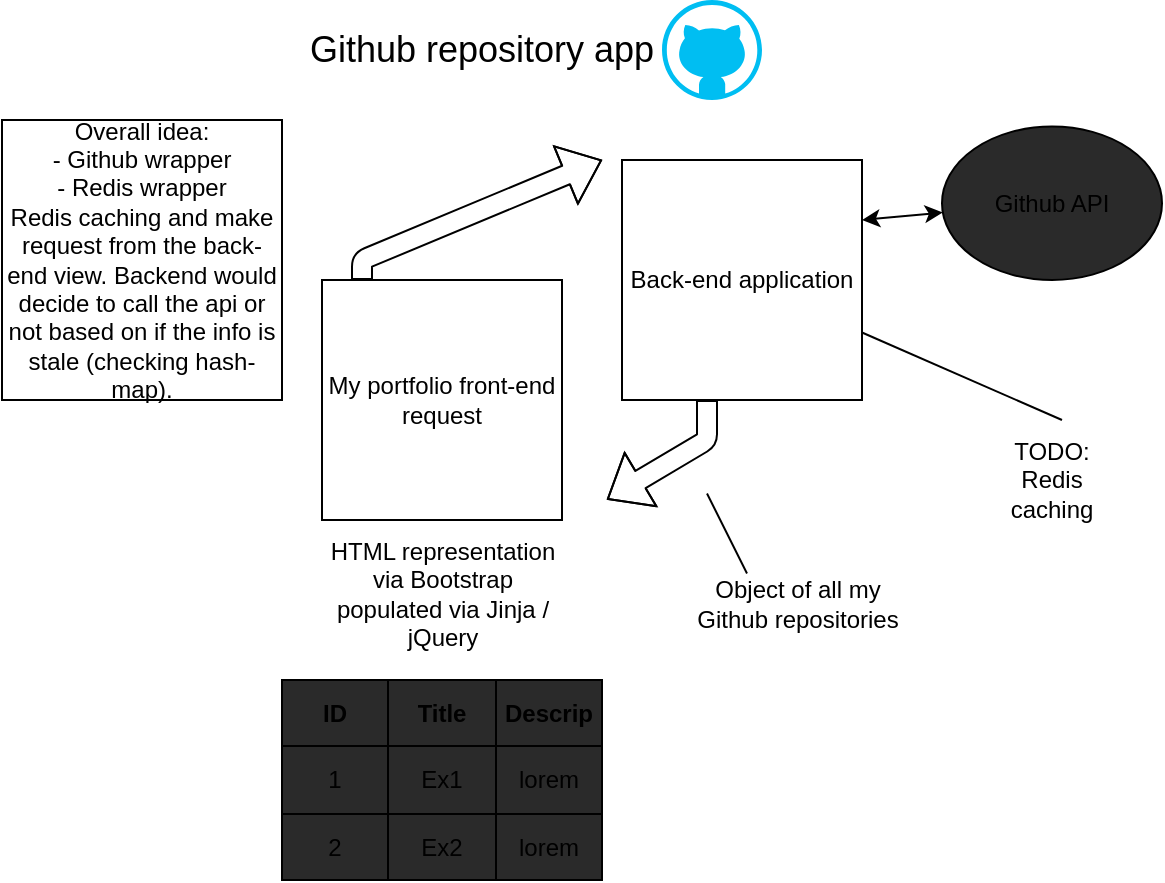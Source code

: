 <mxfile version="13.10.0" type="embed">
    <diagram id="hHw3kj73VTIjt5j4XbIy" name="Page-1">
        <mxGraphModel dx="1506" dy="432" grid="1" gridSize="10" guides="1" tooltips="1" connect="1" arrows="1" fold="1" page="1" pageScale="1" pageWidth="850" pageHeight="1100" math="0" shadow="0">
            <root>
                <mxCell id="0"/>
                <mxCell id="1" parent="0"/>
                <mxCell id="3" value="&lt;font style=&quot;font-size: 18px&quot;&gt;Github repository app&lt;/font&gt;" style="text;html=1;strokeColor=none;fillColor=none;align=center;verticalAlign=middle;whiteSpace=wrap;rounded=0;" parent="1" vertex="1">
                    <mxGeometry x="60" y="5" width="280" height="40" as="geometry"/>
                </mxCell>
                <mxCell id="4" value="" style="verticalLabelPosition=bottom;html=1;verticalAlign=top;align=center;strokeColor=none;fillColor=#00BEF2;shape=mxgraph.azure.github_code;pointerEvents=1;" parent="1" vertex="1">
                    <mxGeometry x="290" width="50" height="50" as="geometry"/>
                </mxCell>
                <mxCell id="5" value="My portfolio front-end request" style="whiteSpace=wrap;html=1;aspect=fixed;" parent="1" vertex="1">
                    <mxGeometry x="120" y="140" width="120" height="120" as="geometry"/>
                </mxCell>
                <mxCell id="6" value="" style="shape=flexArrow;endArrow=classic;html=1;" parent="1" edge="1">
                    <mxGeometry width="50" height="50" relative="1" as="geometry">
                        <mxPoint x="140" y="140" as="sourcePoint"/>
                        <mxPoint x="260" y="80" as="targetPoint"/>
                        <Array as="points">
                            <mxPoint x="140" y="130"/>
                        </Array>
                    </mxGeometry>
                </mxCell>
                <mxCell id="7" value="Back-end application&lt;br&gt;" style="whiteSpace=wrap;html=1;aspect=fixed;" parent="1" vertex="1">
                    <mxGeometry x="270" y="80" width="120" height="120" as="geometry"/>
                </mxCell>
                <mxCell id="22" value="" style="shape=flexArrow;endArrow=classic;html=1;" parent="1" edge="1">
                    <mxGeometry width="50" height="50" relative="1" as="geometry">
                        <mxPoint x="312.5" y="200" as="sourcePoint"/>
                        <mxPoint x="262.5" y="249.75" as="targetPoint"/>
                        <Array as="points">
                            <mxPoint x="312.5" y="220"/>
                        </Array>
                    </mxGeometry>
                </mxCell>
                <mxCell id="24" value="Object of all my Github repositories" style="text;html=1;strokeColor=none;fillColor=none;align=center;verticalAlign=middle;whiteSpace=wrap;rounded=0;" parent="1" vertex="1">
                    <mxGeometry x="302.5" y="276.75" width="110" height="50" as="geometry"/>
                </mxCell>
                <mxCell id="25" value="" style="endArrow=none;html=1;" parent="1" edge="1">
                    <mxGeometry width="50" height="50" relative="1" as="geometry">
                        <mxPoint x="332.5" y="286.75" as="sourcePoint"/>
                        <mxPoint x="312.5" y="246.75" as="targetPoint"/>
                    </mxGeometry>
                </mxCell>
                <mxCell id="27" value="HTML representation via Bootstrap populated via Jinja / jQuery" style="text;html=1;strokeColor=none;fillColor=none;align=center;verticalAlign=middle;whiteSpace=wrap;rounded=0;" parent="1" vertex="1">
                    <mxGeometry x="117.5" y="276.75" width="125" height="40" as="geometry"/>
                </mxCell>
                <mxCell id="28" value="Overall idea:&lt;br&gt;- Github wrapper&lt;br&gt;- Redis wrapper&lt;br&gt;Redis caching and make request from the back-end view. Backend would decide to call the api or not based on if the info is stale (checking hash-map)." style="whiteSpace=wrap;html=1;aspect=fixed;" parent="1" vertex="1">
                    <mxGeometry x="-40" y="60" width="140" height="140" as="geometry"/>
                </mxCell>
                <mxCell id="29" value="Github API" style="ellipse;whiteSpace=wrap;html=1;fillColor=#2A2A2A;" parent="1" vertex="1">
                    <mxGeometry x="430.0" y="63.25" width="110" height="76.75" as="geometry"/>
                </mxCell>
                <mxCell id="30" value="" style="endArrow=classic;startArrow=classic;html=1;exitX=1;exitY=0.25;exitDx=0;exitDy=0;" parent="1" source="7" target="29" edge="1">
                    <mxGeometry width="50" height="50" relative="1" as="geometry">
                        <mxPoint x="320.0" y="147.164" as="sourcePoint"/>
                        <mxPoint x="337.42" y="100" as="targetPoint"/>
                    </mxGeometry>
                </mxCell>
                <mxCell id="31" value="" style="shape=table;html=1;whiteSpace=wrap;startSize=0;container=1;collapsible=0;childLayout=tableLayout;fillColor=#2A2A2A;" parent="1" vertex="1">
                    <mxGeometry x="100" y="340" width="160" height="100" as="geometry"/>
                </mxCell>
                <mxCell id="32" value="" style="shape=partialRectangle;html=1;whiteSpace=wrap;collapsible=0;dropTarget=0;pointerEvents=0;fillColor=none;top=0;left=0;bottom=0;right=0;points=[[0,0.5],[1,0.5]];portConstraint=eastwest;" parent="31" vertex="1">
                    <mxGeometry width="160" height="33" as="geometry"/>
                </mxCell>
                <mxCell id="33" value="&lt;b&gt;ID&lt;/b&gt;" style="shape=partialRectangle;html=1;whiteSpace=wrap;connectable=0;fillColor=none;top=0;left=0;bottom=0;right=0;overflow=hidden;" parent="32" vertex="1">
                    <mxGeometry width="53" height="33" as="geometry"/>
                </mxCell>
                <mxCell id="34" value="&lt;b&gt;Title&lt;/b&gt;" style="shape=partialRectangle;html=1;whiteSpace=wrap;connectable=0;fillColor=none;top=0;left=0;bottom=0;right=0;overflow=hidden;" parent="32" vertex="1">
                    <mxGeometry x="53" width="54" height="33" as="geometry"/>
                </mxCell>
                <mxCell id="35" value="&lt;b&gt;Descrip&lt;/b&gt;" style="shape=partialRectangle;html=1;whiteSpace=wrap;connectable=0;fillColor=none;top=0;left=0;bottom=0;right=0;overflow=hidden;" parent="32" vertex="1">
                    <mxGeometry x="107" width="53" height="33" as="geometry"/>
                </mxCell>
                <mxCell id="36" value="" style="shape=partialRectangle;html=1;whiteSpace=wrap;collapsible=0;dropTarget=0;pointerEvents=0;fillColor=none;top=0;left=0;bottom=0;right=0;points=[[0,0.5],[1,0.5]];portConstraint=eastwest;" parent="31" vertex="1">
                    <mxGeometry y="33" width="160" height="34" as="geometry"/>
                </mxCell>
                <mxCell id="37" value="1" style="shape=partialRectangle;html=1;whiteSpace=wrap;connectable=0;fillColor=none;top=0;left=0;bottom=0;right=0;overflow=hidden;" parent="36" vertex="1">
                    <mxGeometry width="53" height="34" as="geometry"/>
                </mxCell>
                <mxCell id="38" value="Ex1" style="shape=partialRectangle;html=1;whiteSpace=wrap;connectable=0;fillColor=none;top=0;left=0;bottom=0;right=0;overflow=hidden;" parent="36" vertex="1">
                    <mxGeometry x="53" width="54" height="34" as="geometry"/>
                </mxCell>
                <mxCell id="39" value="lorem" style="shape=partialRectangle;html=1;whiteSpace=wrap;connectable=0;fillColor=none;top=0;left=0;bottom=0;right=0;overflow=hidden;" parent="36" vertex="1">
                    <mxGeometry x="107" width="53" height="34" as="geometry"/>
                </mxCell>
                <mxCell id="40" value="" style="shape=partialRectangle;html=1;whiteSpace=wrap;collapsible=0;dropTarget=0;pointerEvents=0;fillColor=none;top=0;left=0;bottom=0;right=0;points=[[0,0.5],[1,0.5]];portConstraint=eastwest;" parent="31" vertex="1">
                    <mxGeometry y="67" width="160" height="33" as="geometry"/>
                </mxCell>
                <mxCell id="41" value="2" style="shape=partialRectangle;html=1;whiteSpace=wrap;connectable=0;fillColor=none;top=0;left=0;bottom=0;right=0;overflow=hidden;" parent="40" vertex="1">
                    <mxGeometry width="53" height="33" as="geometry"/>
                </mxCell>
                <mxCell id="42" value="Ex2" style="shape=partialRectangle;html=1;whiteSpace=wrap;connectable=0;fillColor=none;top=0;left=0;bottom=0;right=0;overflow=hidden;" parent="40" vertex="1">
                    <mxGeometry x="53" width="54" height="33" as="geometry"/>
                </mxCell>
                <mxCell id="43" value="lorem" style="shape=partialRectangle;html=1;whiteSpace=wrap;connectable=0;fillColor=none;top=0;left=0;bottom=0;right=0;overflow=hidden;" parent="40" vertex="1">
                    <mxGeometry x="107" width="53" height="33" as="geometry"/>
                </mxCell>
                <mxCell id="45" value="TODO: Redis caching" style="text;html=1;strokeColor=none;fillColor=none;align=center;verticalAlign=middle;whiteSpace=wrap;rounded=0;" parent="1" vertex="1">
                    <mxGeometry x="450" y="210" width="70" height="60" as="geometry"/>
                </mxCell>
                <mxCell id="48" value="" style="endArrow=none;html=1;" edge="1" parent="1" source="7">
                    <mxGeometry width="50" height="50" relative="1" as="geometry">
                        <mxPoint x="440" y="260" as="sourcePoint"/>
                        <mxPoint x="490" y="210" as="targetPoint"/>
                    </mxGeometry>
                </mxCell>
            </root>
        </mxGraphModel>
    </diagram>
</mxfile>